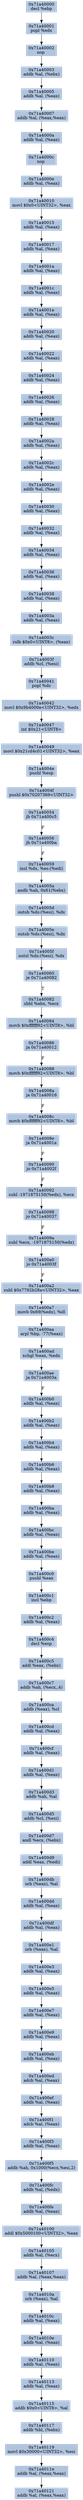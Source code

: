 digraph G {
node[shape=rectangle,style=filled,fillcolor=lightsteelblue,color=lightsteelblue]
bgcolor="transparent"
a0x71a40000decl_ebp[label="0x71a40000\ndecl %ebp"];
a0x71a40001popl_edx[label="0x71a40001\npopl %edx"];
a0x71a40002nop_[label="0x71a40002\nnop "];
a0x71a40003addb_al_ebx_[label="0x71a40003\naddb %al, (%ebx)"];
a0x71a40005addb_al_eax_[label="0x71a40005\naddb %al, (%eax)"];
a0x71a40007addb_al_eaxeax_[label="0x71a40007\naddb %al, (%eax,%eax)"];
a0x71a4000aaddb_al_eax_[label="0x71a4000a\naddb %al, (%eax)"];
a0x71a4000cnop_[label="0x71a4000c\nnop "];
a0x71a4000eaddb_al_eax_[label="0x71a4000e\naddb %al, (%eax)"];
a0x71a40010movl_0x0UINT32_eax[label="0x71a40010\nmovl $0x0<UINT32>, %eax"];
a0x71a40015addb_al_eax_[label="0x71a40015\naddb %al, (%eax)"];
a0x71a40017addb_al_eax_[label="0x71a40017\naddb %al, (%eax)"];
a0x71a4001aaddb_al_eax_[label="0x71a4001a\naddb %al, (%eax)"];
a0x71a4001caddb_al_eax_[label="0x71a4001c\naddb %al, (%eax)"];
a0x71a4001eaddb_al_eax_[label="0x71a4001e\naddb %al, (%eax)"];
a0x71a40020addb_al_eax_[label="0x71a40020\naddb %al, (%eax)"];
a0x71a40022addb_al_eax_[label="0x71a40022\naddb %al, (%eax)"];
a0x71a40024addb_al_eax_[label="0x71a40024\naddb %al, (%eax)"];
a0x71a40026addb_al_eax_[label="0x71a40026\naddb %al, (%eax)"];
a0x71a40028addb_al_eax_[label="0x71a40028\naddb %al, (%eax)"];
a0x71a4002aaddb_al_eax_[label="0x71a4002a\naddb %al, (%eax)"];
a0x71a4002caddb_al_eax_[label="0x71a4002c\naddb %al, (%eax)"];
a0x71a4002eaddb_al_eax_[label="0x71a4002e\naddb %al, (%eax)"];
a0x71a40030addb_al_eax_[label="0x71a40030\naddb %al, (%eax)"];
a0x71a40032addb_al_eax_[label="0x71a40032\naddb %al, (%eax)"];
a0x71a40034addb_al_eax_[label="0x71a40034\naddb %al, (%eax)"];
a0x71a40036addb_al_eax_[label="0x71a40036\naddb %al, (%eax)"];
a0x71a40038addb_al_eax_[label="0x71a40038\naddb %al, (%eax)"];
a0x71a4003aaddb_al_eax_[label="0x71a4003a\naddb %al, (%eax)"];
a0x71a4003crolb_0x0UINT8_eax_[label="0x71a4003c\nrolb $0x0<UINT8>, (%eax)"];
a0x71a4003faddb_cl_esi_[label="0x71a4003f\naddb %cl, (%esi)"];
a0x71a40041popl_ds[label="0x71a40041\npopl %ds"];
a0x71a40042movl_0x9b4000eUINT32_edx[label="0x71a40042\nmovl $0x9b4000e<UINT32>, %edx"];
a0x71a40047int_0x21UINT8[label="0x71a40047\nint $0x21<UINT8>"];
a0x71a40049movl_0x21cd4c01UINT32_eax[label="0x71a40049\nmovl $0x21cd4c01<UINT32>, %eax"];
a0x71a4004epushl_esp[label="0x71a4004e\npushl %esp"];
a0x71a4004fpushl_0x70207369UINT32[label="0x71a4004f\npushl $0x70207369<UINT32>"];
a0x71a40054jb_0x71a400c5[label="0x71a40054\njb 0x71a400c5"];
a0x71a40056jb_0x71a400ba[label="0x71a40056\njb 0x71a400ba"];
a0x71a40059insl_dx_es_edi_[label="0x71a40059\ninsl %dx, %es:(%edi)"];
a0x71a4005aandb_ah_0x61ebx_[label="0x71a4005a\nandb %ah, 0x61(%ebx)"];
a0x71a4005doutsb_ds_esi__dx[label="0x71a4005d\noutsb %ds:(%esi), %dx"];
a0x71a4005eoutsb_ds_esi__dx[label="0x71a4005e\noutsb %ds:(%esi), %dx"];
a0x71a4005foutsl_ds_esi__dx[label="0x71a4005f\noutsl %ds:(%esi), %dx"];
a0x71a40060je_0x71a40082[label="0x71a40060\nje 0x71a40082"];
a0x71a40082sbbl_ebx_ecx[label="0x71a40082\nsbbl %ebx, %ecx"];
a0x71a40084movb_0xffffff92UINT8_bl[label="0x71a40084\nmovb $0xffffff92<UINT8>, %bl"];
a0x71a40086ja_0x71a40012[label="0x71a40086\nja 0x71a40012"];
a0x71a40088movb_0xffffff92UINT8_bl[label="0x71a40088\nmovb $0xffffff92<UINT8>, %bl"];
a0x71a4008aja_0x71a40016[label="0x71a4008a\nja 0x71a40016"];
a0x71a4008cmovb_0xffffff92UINT8_bl[label="0x71a4008c\nmovb $0xffffff92<UINT8>, %bl"];
a0x71a4008eja_0x71a4001a[label="0x71a4008e\nja 0x71a4001a"];
a0x71a40090jo_0x71a4002f[label="0x71a40090\njo 0x71a4002f"];
a0x71a40092subl__1971875150edx__ecx[label="0x71a40092\nsubl -1971875150(%edx), %ecx"];
a0x71a40098jo_0x71a40037[label="0x71a40098\njo 0x71a40037"];
a0x71a4009asubl_ecx__1971875150edx_[label="0x71a4009a\nsubl %ecx, -1971875150(%edx)"];
a0x71a400a0jo_0x71a4003f[label="0x71a400a0\njo 0x71a4003f"];
a0x71a400a2subl_0x7792b28aUINT32_eax[label="0x71a400a2\nsubl $0x7792b28a<UINT32>, %eax"];
a0x71a400a7movb_0x69edx__dl[label="0x71a400a7\nmovb 0x69(%edx), %dl"];
a0x71a400aaarpl_bp__77eax_[label="0x71a400aa\narpl %bp, -77(%eax)"];
a0x71a400adxchgl_eax_edx[label="0x71a400ad\nxchgl %eax, %edx"];
a0x71a400aeja_0x71a4003a[label="0x71a400ae\nja 0x71a4003a"];
a0x71a400b0addb_al_eax_[label="0x71a400b0\naddb %al, (%eax)"];
a0x71a400b2addb_al_eax_[label="0x71a400b2\naddb %al, (%eax)"];
a0x71a400b4addb_al_eax_[label="0x71a400b4\naddb %al, (%eax)"];
a0x71a400b6addb_al_eax_[label="0x71a400b6\naddb %al, (%eax)"];
a0x71a400b8addb_al_eax_[label="0x71a400b8\naddb %al, (%eax)"];
a0x71a400baaddb_al_eax_[label="0x71a400ba\naddb %al, (%eax)"];
a0x71a400bcaddb_al_eax_[label="0x71a400bc\naddb %al, (%eax)"];
a0x71a400beaddb_al_eax_[label="0x71a400be\naddb %al, (%eax)"];
a0x71a400c0pushl_eax[label="0x71a400c0\npushl %eax"];
a0x71a400c1incl_ebp[label="0x71a400c1\nincl %ebp"];
a0x71a400c2addb_al_eax_[label="0x71a400c2\naddb %al, (%eax)"];
a0x71a400c4decl_esp[label="0x71a400c4\ndecl %esp"];
a0x71a400c5addl_eax_ebx_[label="0x71a400c5\naddl %eax, (%ebx)"];
a0x71a400c7addb_ah_ecx4_[label="0x71a400c7\naddb %ah, (%ecx,,4)"];
a0x71a400caaddb_eax__cl[label="0x71a400ca\naddb (%eax), %cl"];
a0x71a400cdaddb_al_eax_[label="0x71a400cd\naddb %al, (%eax)"];
a0x71a400cfaddb_al_eax_[label="0x71a400cf\naddb %al, (%eax)"];
a0x71a400d1addb_al_eax_[label="0x71a400d1\naddb %al, (%eax)"];
a0x71a400d3addb_ah_al[label="0x71a400d3\naddb %ah, %al"];
a0x71a400d5addb_cl_esi_[label="0x71a400d5\naddb %cl, (%esi)"];
a0x71a400d7andl_ecx_ebx_[label="0x71a400d7\nandl %ecx, (%ebx)"];
a0x71a400d9addl_eax_edi_[label="0x71a400d9\naddl %eax, (%edi)"];
a0x71a400dborb_eax__al[label="0x71a400db\norb (%eax), %al"];
a0x71a400ddaddb_al_eax_[label="0x71a400dd\naddb %al, (%eax)"];
a0x71a400dfaddb_al_eax_[label="0x71a400df\naddb %al, (%eax)"];
a0x71a400e1orb_eax__al[label="0x71a400e1\norb (%eax), %al"];
a0x71a400e3addb_al_eax_[label="0x71a400e3\naddb %al, (%eax)"];
a0x71a400e5addb_al_eax_[label="0x71a400e5\naddb %al, (%eax)"];
a0x71a400e7addb_al_eax_[label="0x71a400e7\naddb %al, (%eax)"];
a0x71a400e9addb_al_eax_[label="0x71a400e9\naddb %al, (%eax)"];
a0x71a400ebaddb_al_eax_[label="0x71a400eb\naddb %al, (%eax)"];
a0x71a400edadcb_al_eax_[label="0x71a400ed\nadcb %al, (%eax)"];
a0x71a400efaddb_al_eax_[label="0x71a400ef\naddb %al, (%eax)"];
a0x71a400f1adcb_al_eax_[label="0x71a400f1\nadcb %al, (%eax)"];
a0x71a400f3addb_al_eax_[label="0x71a400f3\naddb %al, (%eax)"];
a0x71a400f5addb_ah_0x1000ecxesi2_[label="0x71a400f5\naddb %ah, 0x1000(%ecx,%esi,2)"];
a0x71a400fcaddb_al_edx_[label="0x71a400fc\naddb %al, (%edx)"];
a0x71a400feaddb_al_eax_[label="0x71a400fe\naddb %al, (%eax)"];
a0x71a40100addl_0x5000100UINT32_eax[label="0x71a40100\naddl $0x5000100<UINT32>, %eax"];
a0x71a40105addb_al_ecx_[label="0x71a40105\naddb %al, (%ecx)"];
a0x71a40107addb_al_eaxeax_[label="0x71a40107\naddb %al, (%eax,%eax)"];
a0x71a4010aorb_eax__al[label="0x71a4010a\norb (%eax), %al"];
a0x71a4010caddb_al_eax_[label="0x71a4010c\naddb %al, (%eax)"];
a0x71a4010eaddb_al_eax_[label="0x71a4010e\naddb %al, (%eax)"];
a0x71a40110addb_al_eax_[label="0x71a40110\naddb %al, (%eax)"];
a0x71a40113addb_al_eax_[label="0x71a40113\naddb %al, (%eax)"];
a0x71a40115addb_0x0UINT8_al[label="0x71a40115\naddb $0x0<UINT8>, %al"];
a0x71a40117addb_bl_ebx_[label="0x71a40117\naddb %bl, (%ebx)"];
a0x71a40119movl_0x30000UINT32_esi[label="0x71a40119\nmovl $0x30000<UINT32>, %esi"];
a0x71a4011eaddb_al_eaxeax_[label="0x71a4011e\naddb %al, (%eax,%eax)"];
a0x71a40121addb_al_eaxeax_[label="0x71a40121\naddb %al, (%eax,%eax)"];
a0x71a40000decl_ebp -> a0x71a40001popl_edx [color="#000000"];
a0x71a40001popl_edx -> a0x71a40002nop_ [color="#000000"];
a0x71a40002nop_ -> a0x71a40003addb_al_ebx_ [color="#000000"];
a0x71a40003addb_al_ebx_ -> a0x71a40005addb_al_eax_ [color="#000000"];
a0x71a40005addb_al_eax_ -> a0x71a40007addb_al_eaxeax_ [color="#000000"];
a0x71a40007addb_al_eaxeax_ -> a0x71a4000aaddb_al_eax_ [color="#000000"];
a0x71a4000aaddb_al_eax_ -> a0x71a4000cnop_ [color="#000000"];
a0x71a4000cnop_ -> a0x71a4000eaddb_al_eax_ [color="#000000"];
a0x71a4000eaddb_al_eax_ -> a0x71a40010movl_0x0UINT32_eax [color="#000000"];
a0x71a40010movl_0x0UINT32_eax -> a0x71a40015addb_al_eax_ [color="#000000"];
a0x71a40015addb_al_eax_ -> a0x71a40017addb_al_eax_ [color="#000000"];
a0x71a40017addb_al_eax_ -> a0x71a4001aaddb_al_eax_ [color="#000000"];
a0x71a4001aaddb_al_eax_ -> a0x71a4001caddb_al_eax_ [color="#000000"];
a0x71a4001caddb_al_eax_ -> a0x71a4001eaddb_al_eax_ [color="#000000"];
a0x71a4001eaddb_al_eax_ -> a0x71a40020addb_al_eax_ [color="#000000"];
a0x71a40020addb_al_eax_ -> a0x71a40022addb_al_eax_ [color="#000000"];
a0x71a40022addb_al_eax_ -> a0x71a40024addb_al_eax_ [color="#000000"];
a0x71a40024addb_al_eax_ -> a0x71a40026addb_al_eax_ [color="#000000"];
a0x71a40026addb_al_eax_ -> a0x71a40028addb_al_eax_ [color="#000000"];
a0x71a40028addb_al_eax_ -> a0x71a4002aaddb_al_eax_ [color="#000000"];
a0x71a4002aaddb_al_eax_ -> a0x71a4002caddb_al_eax_ [color="#000000"];
a0x71a4002caddb_al_eax_ -> a0x71a4002eaddb_al_eax_ [color="#000000"];
a0x71a4002eaddb_al_eax_ -> a0x71a40030addb_al_eax_ [color="#000000"];
a0x71a40030addb_al_eax_ -> a0x71a40032addb_al_eax_ [color="#000000"];
a0x71a40032addb_al_eax_ -> a0x71a40034addb_al_eax_ [color="#000000"];
a0x71a40034addb_al_eax_ -> a0x71a40036addb_al_eax_ [color="#000000"];
a0x71a40036addb_al_eax_ -> a0x71a40038addb_al_eax_ [color="#000000"];
a0x71a40038addb_al_eax_ -> a0x71a4003aaddb_al_eax_ [color="#000000"];
a0x71a4003aaddb_al_eax_ -> a0x71a4003crolb_0x0UINT8_eax_ [color="#000000"];
a0x71a4003crolb_0x0UINT8_eax_ -> a0x71a4003faddb_cl_esi_ [color="#000000"];
a0x71a4003faddb_cl_esi_ -> a0x71a40041popl_ds [color="#000000"];
a0x71a40041popl_ds -> a0x71a40042movl_0x9b4000eUINT32_edx [color="#000000"];
a0x71a40042movl_0x9b4000eUINT32_edx -> a0x71a40047int_0x21UINT8 [color="#000000"];
a0x71a40047int_0x21UINT8 -> a0x71a40049movl_0x21cd4c01UINT32_eax [color="#000000"];
a0x71a40049movl_0x21cd4c01UINT32_eax -> a0x71a4004epushl_esp [color="#000000"];
a0x71a4004epushl_esp -> a0x71a4004fpushl_0x70207369UINT32 [color="#000000"];
a0x71a4004fpushl_0x70207369UINT32 -> a0x71a40054jb_0x71a400c5 [color="#000000"];
a0x71a40054jb_0x71a400c5 -> a0x71a40056jb_0x71a400ba [color="#000000",label="F"];
a0x71a40056jb_0x71a400ba -> a0x71a40059insl_dx_es_edi_ [color="#000000",label="F"];
a0x71a40059insl_dx_es_edi_ -> a0x71a4005aandb_ah_0x61ebx_ [color="#000000"];
a0x71a4005aandb_ah_0x61ebx_ -> a0x71a4005doutsb_ds_esi__dx [color="#000000"];
a0x71a4005doutsb_ds_esi__dx -> a0x71a4005eoutsb_ds_esi__dx [color="#000000"];
a0x71a4005eoutsb_ds_esi__dx -> a0x71a4005foutsl_ds_esi__dx [color="#000000"];
a0x71a4005foutsl_ds_esi__dx -> a0x71a40060je_0x71a40082 [color="#000000"];
a0x71a40060je_0x71a40082 -> a0x71a40082sbbl_ebx_ecx [color="#000000",label="T"];
a0x71a40082sbbl_ebx_ecx -> a0x71a40084movb_0xffffff92UINT8_bl [color="#000000"];
a0x71a40084movb_0xffffff92UINT8_bl -> a0x71a40086ja_0x71a40012 [color="#000000"];
a0x71a40086ja_0x71a40012 -> a0x71a40088movb_0xffffff92UINT8_bl [color="#000000",label="F"];
a0x71a40088movb_0xffffff92UINT8_bl -> a0x71a4008aja_0x71a40016 [color="#000000"];
a0x71a4008aja_0x71a40016 -> a0x71a4008cmovb_0xffffff92UINT8_bl [color="#000000",label="F"];
a0x71a4008cmovb_0xffffff92UINT8_bl -> a0x71a4008eja_0x71a4001a [color="#000000"];
a0x71a4008eja_0x71a4001a -> a0x71a40090jo_0x71a4002f [color="#000000",label="F"];
a0x71a40090jo_0x71a4002f -> a0x71a40092subl__1971875150edx__ecx [color="#000000",label="F"];
a0x71a40092subl__1971875150edx__ecx -> a0x71a40098jo_0x71a40037 [color="#000000"];
a0x71a40098jo_0x71a40037 -> a0x71a4009asubl_ecx__1971875150edx_ [color="#000000",label="F"];
a0x71a4009asubl_ecx__1971875150edx_ -> a0x71a400a0jo_0x71a4003f [color="#000000"];
a0x71a400a0jo_0x71a4003f -> a0x71a400a2subl_0x7792b28aUINT32_eax [color="#000000",label="F"];
a0x71a400a2subl_0x7792b28aUINT32_eax -> a0x71a400a7movb_0x69edx__dl [color="#000000"];
a0x71a400a7movb_0x69edx__dl -> a0x71a400aaarpl_bp__77eax_ [color="#000000"];
a0x71a400aaarpl_bp__77eax_ -> a0x71a400adxchgl_eax_edx [color="#000000"];
a0x71a400adxchgl_eax_edx -> a0x71a400aeja_0x71a4003a [color="#000000"];
a0x71a400aeja_0x71a4003a -> a0x71a400b0addb_al_eax_ [color="#000000",label="F"];
a0x71a400b0addb_al_eax_ -> a0x71a400b2addb_al_eax_ [color="#000000"];
a0x71a400b2addb_al_eax_ -> a0x71a400b4addb_al_eax_ [color="#000000"];
a0x71a400b4addb_al_eax_ -> a0x71a400b6addb_al_eax_ [color="#000000"];
a0x71a400b6addb_al_eax_ -> a0x71a400b8addb_al_eax_ [color="#000000"];
a0x71a400b8addb_al_eax_ -> a0x71a400baaddb_al_eax_ [color="#000000"];
a0x71a400baaddb_al_eax_ -> a0x71a400bcaddb_al_eax_ [color="#000000"];
a0x71a400bcaddb_al_eax_ -> a0x71a400beaddb_al_eax_ [color="#000000"];
a0x71a400beaddb_al_eax_ -> a0x71a400c0pushl_eax [color="#000000"];
a0x71a400c0pushl_eax -> a0x71a400c1incl_ebp [color="#000000"];
a0x71a400c1incl_ebp -> a0x71a400c2addb_al_eax_ [color="#000000"];
a0x71a400c2addb_al_eax_ -> a0x71a400c4decl_esp [color="#000000"];
a0x71a400c4decl_esp -> a0x71a400c5addl_eax_ebx_ [color="#000000"];
a0x71a400c5addl_eax_ebx_ -> a0x71a400c7addb_ah_ecx4_ [color="#000000"];
a0x71a400c7addb_ah_ecx4_ -> a0x71a400caaddb_eax__cl [color="#000000"];
a0x71a400caaddb_eax__cl -> a0x71a400cdaddb_al_eax_ [color="#000000"];
a0x71a400cdaddb_al_eax_ -> a0x71a400cfaddb_al_eax_ [color="#000000"];
a0x71a400cfaddb_al_eax_ -> a0x71a400d1addb_al_eax_ [color="#000000"];
a0x71a400d1addb_al_eax_ -> a0x71a400d3addb_ah_al [color="#000000"];
a0x71a400d3addb_ah_al -> a0x71a400d5addb_cl_esi_ [color="#000000"];
a0x71a400d5addb_cl_esi_ -> a0x71a400d7andl_ecx_ebx_ [color="#000000"];
a0x71a400d7andl_ecx_ebx_ -> a0x71a400d9addl_eax_edi_ [color="#000000"];
a0x71a400d9addl_eax_edi_ -> a0x71a400dborb_eax__al [color="#000000"];
a0x71a400dborb_eax__al -> a0x71a400ddaddb_al_eax_ [color="#000000"];
a0x71a400ddaddb_al_eax_ -> a0x71a400dfaddb_al_eax_ [color="#000000"];
a0x71a400dfaddb_al_eax_ -> a0x71a400e1orb_eax__al [color="#000000"];
a0x71a400e1orb_eax__al -> a0x71a400e3addb_al_eax_ [color="#000000"];
a0x71a400e3addb_al_eax_ -> a0x71a400e5addb_al_eax_ [color="#000000"];
a0x71a400e5addb_al_eax_ -> a0x71a400e7addb_al_eax_ [color="#000000"];
a0x71a400e7addb_al_eax_ -> a0x71a400e9addb_al_eax_ [color="#000000"];
a0x71a400e9addb_al_eax_ -> a0x71a400ebaddb_al_eax_ [color="#000000"];
a0x71a400ebaddb_al_eax_ -> a0x71a400edadcb_al_eax_ [color="#000000"];
a0x71a400edadcb_al_eax_ -> a0x71a400efaddb_al_eax_ [color="#000000"];
a0x71a400efaddb_al_eax_ -> a0x71a400f1adcb_al_eax_ [color="#000000"];
a0x71a400f1adcb_al_eax_ -> a0x71a400f3addb_al_eax_ [color="#000000"];
a0x71a400f3addb_al_eax_ -> a0x71a400f5addb_ah_0x1000ecxesi2_ [color="#000000"];
a0x71a400f5addb_ah_0x1000ecxesi2_ -> a0x71a400fcaddb_al_edx_ [color="#000000"];
a0x71a400fcaddb_al_edx_ -> a0x71a400feaddb_al_eax_ [color="#000000"];
a0x71a400feaddb_al_eax_ -> a0x71a40100addl_0x5000100UINT32_eax [color="#000000"];
a0x71a40100addl_0x5000100UINT32_eax -> a0x71a40105addb_al_ecx_ [color="#000000"];
a0x71a40105addb_al_ecx_ -> a0x71a40107addb_al_eaxeax_ [color="#000000"];
a0x71a40107addb_al_eaxeax_ -> a0x71a4010aorb_eax__al [color="#000000"];
a0x71a4010aorb_eax__al -> a0x71a4010caddb_al_eax_ [color="#000000"];
a0x71a4010caddb_al_eax_ -> a0x71a4010eaddb_al_eax_ [color="#000000"];
a0x71a4010eaddb_al_eax_ -> a0x71a40110addb_al_eax_ [color="#000000"];
a0x71a40110addb_al_eax_ -> a0x71a40113addb_al_eax_ [color="#000000"];
a0x71a40113addb_al_eax_ -> a0x71a40115addb_0x0UINT8_al [color="#000000"];
a0x71a40115addb_0x0UINT8_al -> a0x71a40117addb_bl_ebx_ [color="#000000"];
a0x71a40117addb_bl_ebx_ -> a0x71a40119movl_0x30000UINT32_esi [color="#000000"];
a0x71a40119movl_0x30000UINT32_esi -> a0x71a4011eaddb_al_eaxeax_ [color="#000000"];
a0x71a4011eaddb_al_eaxeax_ -> a0x71a40121addb_al_eaxeax_ [color="#000000"];
}
